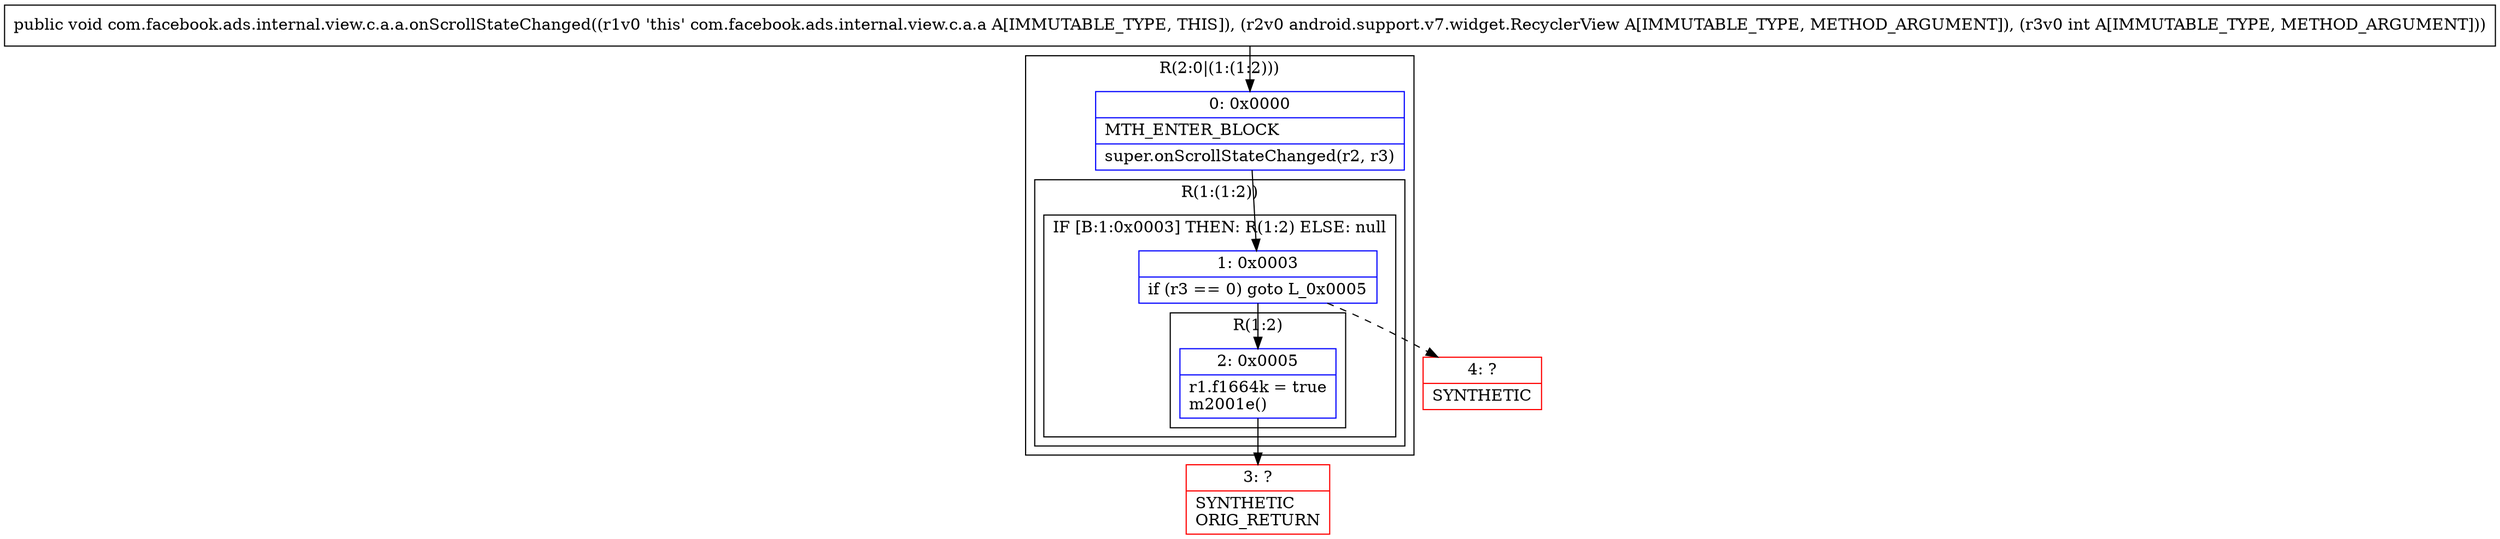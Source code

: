 digraph "CFG forcom.facebook.ads.internal.view.c.a.a.onScrollStateChanged(Landroid\/support\/v7\/widget\/RecyclerView;I)V" {
subgraph cluster_Region_1269536626 {
label = "R(2:0|(1:(1:2)))";
node [shape=record,color=blue];
Node_0 [shape=record,label="{0\:\ 0x0000|MTH_ENTER_BLOCK\l|super.onScrollStateChanged(r2, r3)\l}"];
subgraph cluster_Region_2007501428 {
label = "R(1:(1:2))";
node [shape=record,color=blue];
subgraph cluster_IfRegion_1076448401 {
label = "IF [B:1:0x0003] THEN: R(1:2) ELSE: null";
node [shape=record,color=blue];
Node_1 [shape=record,label="{1\:\ 0x0003|if (r3 == 0) goto L_0x0005\l}"];
subgraph cluster_Region_1064806476 {
label = "R(1:2)";
node [shape=record,color=blue];
Node_2 [shape=record,label="{2\:\ 0x0005|r1.f1664k = true\lm2001e()\l}"];
}
}
}
}
Node_3 [shape=record,color=red,label="{3\:\ ?|SYNTHETIC\lORIG_RETURN\l}"];
Node_4 [shape=record,color=red,label="{4\:\ ?|SYNTHETIC\l}"];
MethodNode[shape=record,label="{public void com.facebook.ads.internal.view.c.a.a.onScrollStateChanged((r1v0 'this' com.facebook.ads.internal.view.c.a.a A[IMMUTABLE_TYPE, THIS]), (r2v0 android.support.v7.widget.RecyclerView A[IMMUTABLE_TYPE, METHOD_ARGUMENT]), (r3v0 int A[IMMUTABLE_TYPE, METHOD_ARGUMENT])) }"];
MethodNode -> Node_0;
Node_0 -> Node_1;
Node_1 -> Node_2;
Node_1 -> Node_4[style=dashed];
Node_2 -> Node_3;
}

